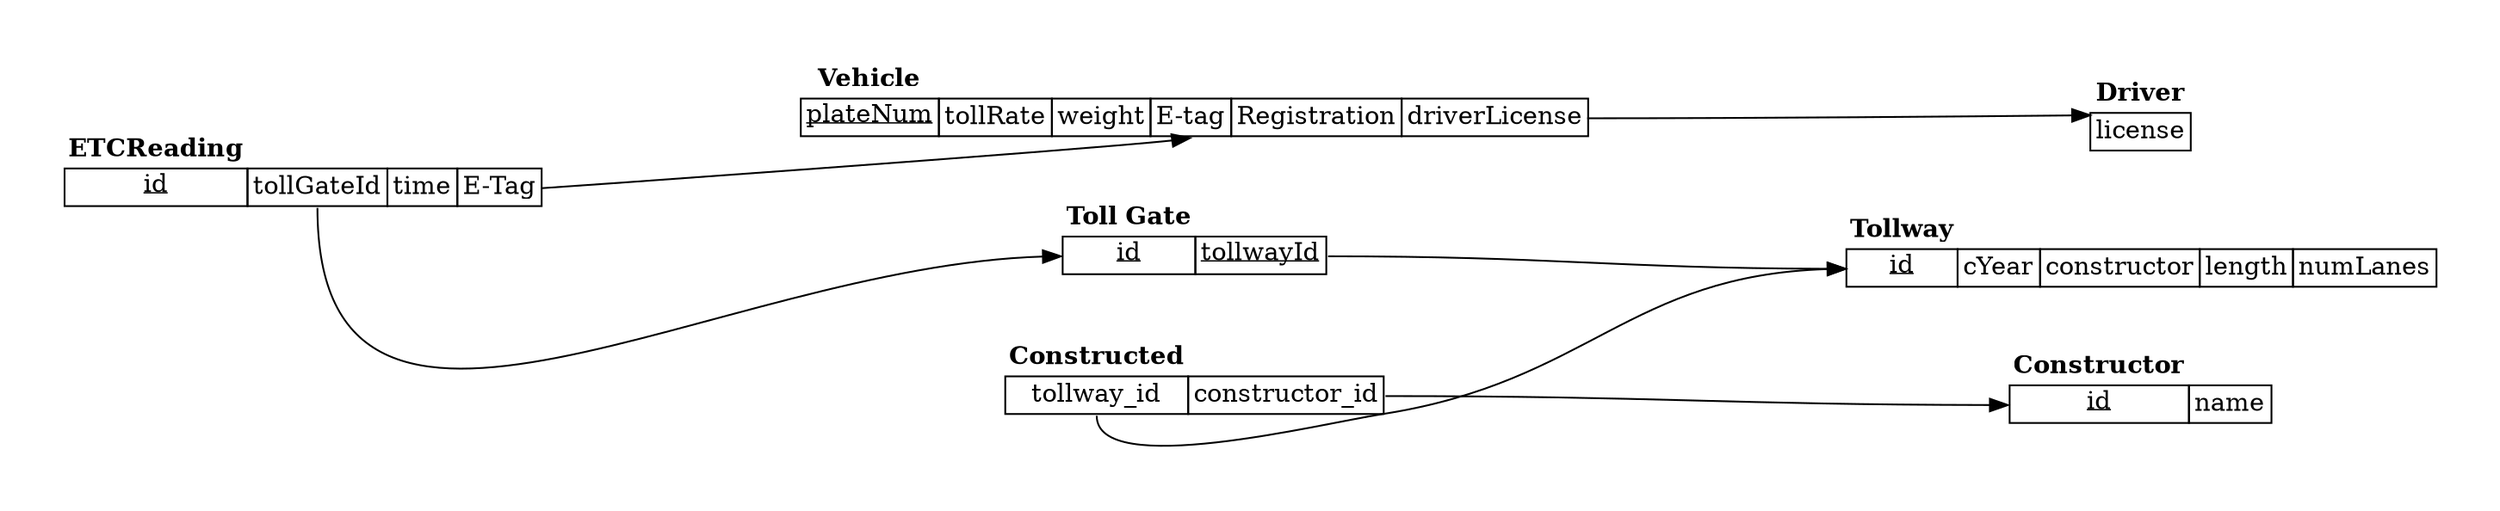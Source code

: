 digraph {
    graph [pad="0.5", nodesep="0.5", ranksep="2"];
    node [shape=plain]
    rankdir=LR;

tollway [label=<
<table border="0" cellborder="1" cellspacing="0">
  <tr><td BORDER="0"><b>Tollway</b></td></tr>
  <tr>
    <td port="id"><u>id</u></td>
    <td>cYear</td>
    <td>constructor</td>
    <td>length</td>
    <td>numLanes</td>
  </tr>
</table>>];
toll_gate:tw_id -> tollway:id

toll_gate [label=<
<table border="0" cellborder="1" cellspacing="0">
  <tr><td BORDER="0"><b>Toll Gate</b></td></tr>
  <tr>
    <td port="id"><u>id</u></td>
    <td port="tw_id"><u>tollwayId</u></td>
  </tr>
</table>>];

etc_reading [label=<
<table border="0" cellborder="1" cellspacing="0">
  <tr><td BORDER="0"><b>ETCReading</b></td></tr>
  <tr>
    <td port="id"><u>id</u></td>
    <td port="tg_id">tollGateId</td>
    <td>time</td>
    <td port="tag">E-Tag</td>
  </tr>
</table>>];
etc_reading:tag -> vehicle:tag
etc_reading:tg_id -> toll_gate:id

constructor [label=<
<table border="0" cellborder="1" cellspacing="0">
  <tr><td BORDER="0"><b>Constructor</b></td></tr>
  <tr>
    <td port="id"><u>id</u></td>
    <td>name</td>
  </tr>
</table>>];

constructed [label=<
<table border="0" cellborder="1" cellspacing="0">
  <tr><td BORDER="0"><b>Constructed</b></td></tr>
  <tr>
    <td port="tw">tollway_id</td>
    <td port="cons">constructor_id</td>
  </tr>
</table>>];
constructed:cons -> constructor:id
constructed:tw -> tollway:id

vehicle [label=<
<table border="0" cellborder="1" cellspacing="0">
  <tr><td BORDER="0"><b>Vehicle</b></td></tr>
  <tr>
    <td><u>plateNum</u></td>
    <td>tollRate</td>
    <td>weight</td>
    <td port="tag">E-tag</td>
    <td>Registration</td>
    <td port="dr_id">driverLicense</td>
  </tr>
</table>>];
vehicle:dr_id -> driver:license


driver [label=<
<table border="0" cellborder="1" cellspacing="0">
  <tr><td BORDER="0"><b>Driver</b></td></tr>
  <tr>
    <td port="id">license</td>
  </tr>
</table>>];

}
